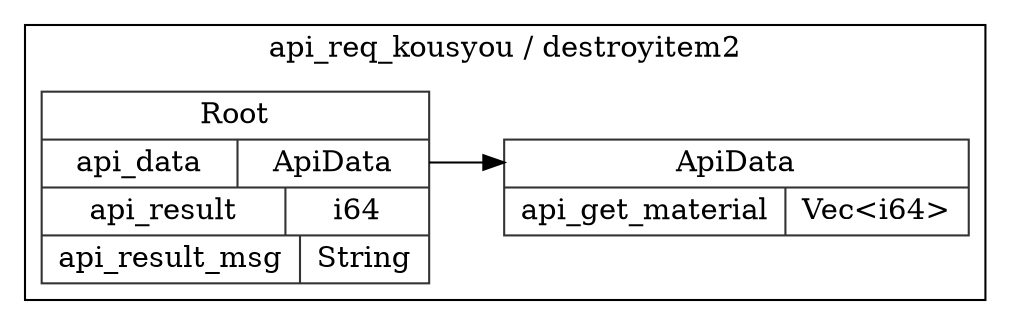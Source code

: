 digraph {
  rankdir=LR;
  subgraph cluster_0 {
    label="api_req_kousyou / destroyitem2";
    node [style="filled", color=white, style="solid", color=gray20];
    api_req_kousyou__destroyitem2__Root [label="<Root> Root  | { api_data | <api_data> ApiData } | { api_result | <api_result> i64 } | { api_result_msg | <api_result_msg> String }", shape=record];
    api_req_kousyou__destroyitem2__ApiData;
    api_req_kousyou__destroyitem2__Root:api_data:e -> api_req_kousyou__destroyitem2__ApiData:ApiData:w;
    api_req_kousyou__destroyitem2__ApiData [label="<ApiData> ApiData  | { api_get_material | <api_get_material> Vec\<i64\> }", shape=record];
  }
}
